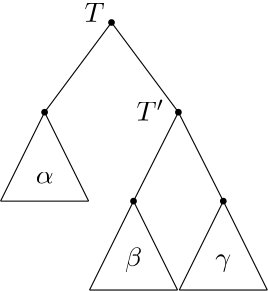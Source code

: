 <?xml version="1.0"?>
<!DOCTYPE ipe SYSTEM "ipe.dtd">
<ipe version="70005" creator="Ipe 7.1.1">
<info created="D:20140206093911" modified="D:20140206095553"/>
<ipestyle name="ipe6">
<symbol name="mark/circle(sx)" transformations="translations">
<path fill="sym-stroke">
0.6 0 0 0.6 0 0 e
0.4 0 0 0.4 0 0 e
</path>
</symbol>
<symbol name="mark/disk(sx)" transformations="translations">
<path fill="sym-stroke">
0.6 0 0 0.6 0 0 e
</path>
</symbol>
<symbol name="mark/fdisk(sfx)" transformations="translations">
<group>
<path fill="sym-fill">
0.5 0 0 0.5 0 0 e
</path>
<path fill="sym-stroke" fillrule="eofill">
0.6 0 0 0.6 0 0 e
0.4 0 0 0.4 0 0 e
</path>
</group>
</symbol>
<symbol name="mark/box(sx)" transformations="translations">
<path fill="sym-stroke" fillrule="eofill">
-0.6 -0.6 m
0.6 -0.6 l
0.6 0.6 l
-0.6 0.6 l
h
-0.4 -0.4 m
0.4 -0.4 l
0.4 0.4 l
-0.4 0.4 l
h
</path>
</symbol>
<symbol name="mark/square(sx)" transformations="translations">
<path fill="sym-stroke">
-0.6 -0.6 m
0.6 -0.6 l
0.6 0.6 l
-0.6 0.6 l
h
</path>
</symbol>
<symbol name="mark/fsquare(sfx)" transformations="translations">
<group>
<path fill="sym-fill">
-0.5 -0.5 m
0.5 -0.5 l
0.5 0.5 l
-0.5 0.5 l
h
</path>
<path fill="sym-stroke" fillrule="eofill">
-0.6 -0.6 m
0.6 -0.6 l
0.6 0.6 l
-0.6 0.6 l
0 -0.4 m
0.4 -0.4 l
0.4 0.4 l
-0.4 0.4 l
h
</path>
</group>
</symbol>
<symbol name="mark/cross(sx)" transformations="translations">
<group>
<path fill="sym-stroke">
-0.43 -0.57 m
0.57 0.43 l
0.43 0.57 l
-0.57 -0.43 l
h
</path>
<path fill="sym-stroke">
-0.43 0.57 m
0.57 -0.43 l
0.43 -0.57 l
-0.57 0.43 l
h
</path>
</group>
</symbol>
<pen name="heavier" value="0.8"/>
<pen name="fat" value="1.2"/>
<pen name="ultrafat" value="2"/>
<symbolsize name="large" value="5"/>
<symbolsize name="small" value="2"/>
<symbolsize name="tiny" value="1.1"/>
<arrowsize name="large" value="10"/>
<arrowsize name="small" value="5"/>
<arrowsize name="tiny" value="3"/>
<color name="red" value="1 0 0"/>
<color name="green" value="0 1 0"/>
<color name="blue" value="0 0 1"/>
<color name="yellow" value="1 1 0"/>
<color name="gray1" value="0.125"/>
<color name="gray2" value="0.25"/>
<color name="gray3" value="0.375"/>
<color name="gray4" value="0.5"/>
<color name="gray5" value="0.625"/>
<color name="gray6" value="0.75"/>
<color name="gray7" value="0.875"/>
<dashstyle name="dashed" value="[4] 0"/>
<dashstyle name="dotted" value="[1 3] 0"/>
<dashstyle name="dash dotted" value="[4 2 1 2] 0"/>
<dashstyle name="dash dot dotted" value="[4 2 1 2 1 2] 0"/>
<textsize name="large" value="\large"/>
<textsize name="small" value="\small"/>
<textsize name="tiny" value="\tiny"/>
<textsize name="Large" value="\Large"/>
<textsize name="LARGE" value="\LARGE"/>
<textsize name="huge" value="\huge"/>
<textsize name="Huge" value="\Huge"/>
<textsize name="footnote" value="\footnotesize"/>
<textstyle name="center" begin="\begin{center}" end="\end{center}"/>
<textstyle name="itemize" begin="\begin{itemize}" end="\end{itemize}"/>
<textstyle name="item" begin="\begin{itemize}\item{}" end="\end{itemize}"/>
</ipestyle>
<page>
<layer name="alpha"/>
<view layers="alpha" active="alpha"/>
<use layer="alpha" matrix="1 0 0 1 328.297 232.252" name="mark/disk(sx)" pos="-215.845 16.1429" size="2" stroke="black"/>
<use matrix="1 0 0 1 328.297 232.252" name="mark/disk(sx)" pos="-191.759 -16.156" size="2" stroke="black"/>
<path matrix="1 0 0 1 328.297 232.252" stroke="black" pen="0.4">
-215.845 16.1429 m
-191.759 -16.156 l
</path>
<group matrix="1 0 0 1 328.297 232.252">
<use name="mark/disk(sx)" pos="-207.918 -48.1665" size="2" stroke="black"/>
<path stroke="black" pen="0.4">
-191.759 -16.156 m
-207.918 -48.1665 l
</path>
</group>
<group matrix="1 0 0 1 328.297 232.252">
<use name="mark/disk(sx)" pos="-175.599 -48.1665" size="2" stroke="black"/>
<path stroke="black" pen="0.4">
-191.759 -16.156 m
-175.599 -48.1665 l
</path>
</group>
<use matrix="1 0 0 1 328.297 232.252" name="mark/disk(sx)" pos="-239.931 -16.156" size="2" stroke="black"/>
<path matrix="1 0 0 1 328.297 232.252" stroke="black" pen="0.4">
-215.845 16.1429 m
-239.931 -16.156 l
</path>
<path matrix="1 0 0 1 328.297 232.252" stroke="black" pen="0.4">
-207.918 -48.1665 m
-223.772 -80.177 l
-207.918 -48.1665 m
-192.063 -80.177 l
-223.772 -80.177 m
-192.063 -80.177 l
</path>
<path matrix="1 0 0 1 328.297 232.252" stroke="black" pen="0.4">
-175.599 -48.1665 m
-191.453 -80.177 l
-175.599 -48.1665 m
-159.744 -80.177 l
-191.453 -80.177 m
-159.744 -80.177 l
</path>
<path matrix="1 0 0 1 328.297 232.252" stroke="black" pen="0.4">
-239.931 -16.156 m
-255.786 -48.1665 l
-239.931 -16.156 m
-224.076 -48.1665 l
-255.786 -48.1665 m
-224.076 -48.1665 l
</path>
<text matrix="1 0 0 1 328.297 232.252" transformations="translations" pos="-225.602 16.4313" stroke="black" type="label" width="7.206" height="6.808" depth="0" valign="bottom" size="10">$T$</text>
<text matrix="1 0 0 1 328.297 232.252" transformations="translations" pos="-206.839 -19.1431" stroke="black" type="label" width="10.001" height="7.49" depth="0" valign="bottom" size="10">$T&apos;$</text>
<text matrix="1 0 0 1 328.297 232.252" transformations="translations" pos="-243.136 -41.8221" stroke="black" type="label" width="6.41" height="4.289" depth="0" valign="bottom" size="10">$\alpha$</text>
<text matrix="1 0 0 1 328.297 232.252" transformations="translations" pos="-210.998 -73.5442" stroke="black" type="label" width="6.161" height="6.926" depth="1.93" valign="bottom" size="10">$\beta$</text>
<text matrix="1 0 0 1 328.297 232.252" transformations="translations" pos="-178.454 -73.5442" stroke="black" type="label" width="5.711" height="4.297" depth="1.93" valign="bottom" size="10">$\gamma$</text>
</page>
</ipe>

